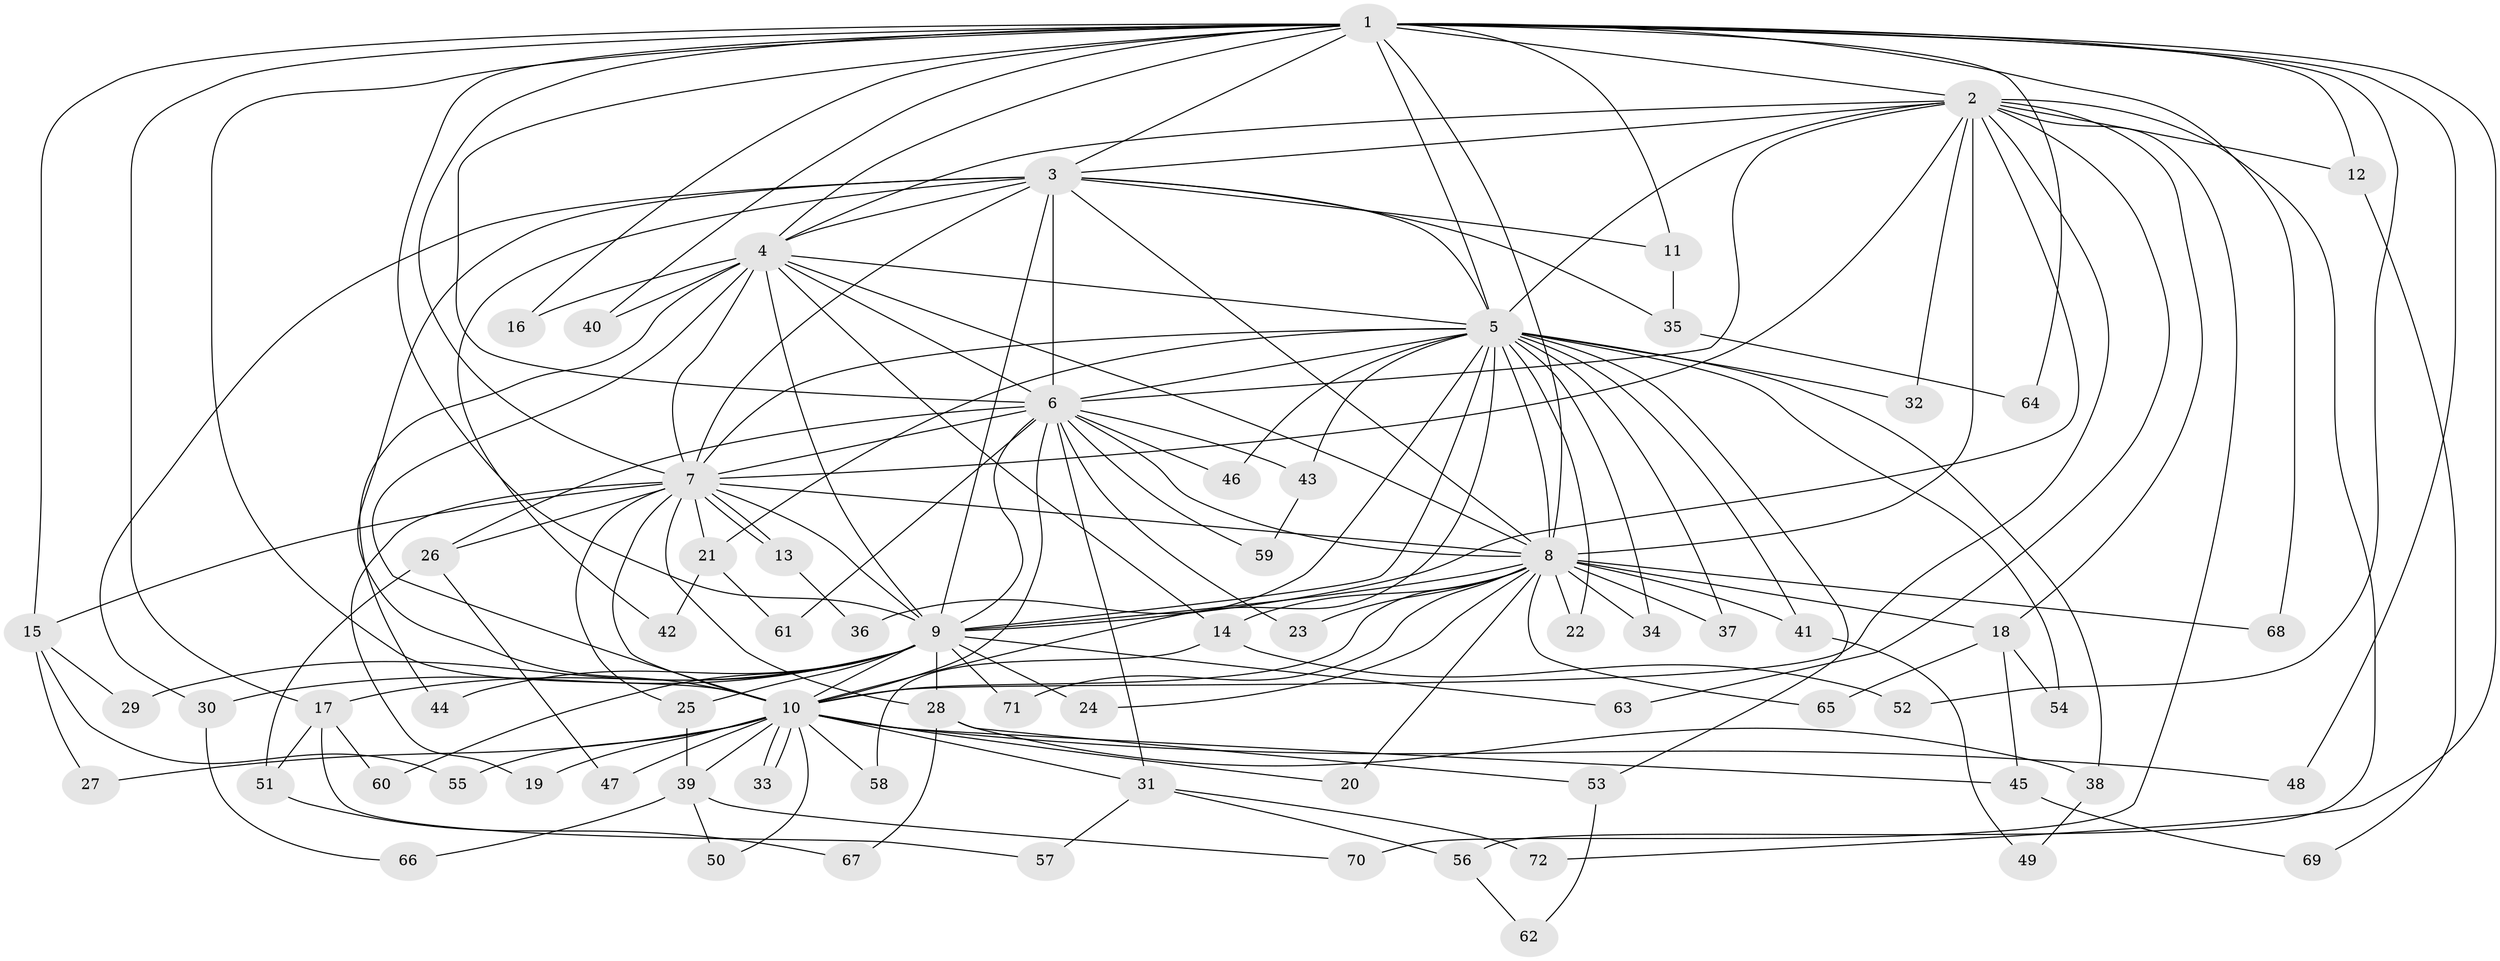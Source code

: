 // coarse degree distribution, {10: 0.023255813953488372, 15: 0.023255813953488372, 20: 0.046511627906976744, 2: 0.5581395348837209, 1: 0.09302325581395349, 4: 0.06976744186046512, 17: 0.023255813953488372, 3: 0.13953488372093023, 6: 0.023255813953488372}
// Generated by graph-tools (version 1.1) at 2025/47/03/04/25 21:47:26]
// undirected, 72 vertices, 169 edges
graph export_dot {
graph [start="1"]
  node [color=gray90,style=filled];
  1;
  2;
  3;
  4;
  5;
  6;
  7;
  8;
  9;
  10;
  11;
  12;
  13;
  14;
  15;
  16;
  17;
  18;
  19;
  20;
  21;
  22;
  23;
  24;
  25;
  26;
  27;
  28;
  29;
  30;
  31;
  32;
  33;
  34;
  35;
  36;
  37;
  38;
  39;
  40;
  41;
  42;
  43;
  44;
  45;
  46;
  47;
  48;
  49;
  50;
  51;
  52;
  53;
  54;
  55;
  56;
  57;
  58;
  59;
  60;
  61;
  62;
  63;
  64;
  65;
  66;
  67;
  68;
  69;
  70;
  71;
  72;
  1 -- 2;
  1 -- 3;
  1 -- 4;
  1 -- 5;
  1 -- 6;
  1 -- 7;
  1 -- 8;
  1 -- 9;
  1 -- 10;
  1 -- 11;
  1 -- 12;
  1 -- 15;
  1 -- 16;
  1 -- 17;
  1 -- 40;
  1 -- 48;
  1 -- 52;
  1 -- 64;
  1 -- 68;
  1 -- 72;
  2 -- 3;
  2 -- 4;
  2 -- 5;
  2 -- 6;
  2 -- 7;
  2 -- 8;
  2 -- 9;
  2 -- 10;
  2 -- 12;
  2 -- 18;
  2 -- 32;
  2 -- 56;
  2 -- 63;
  2 -- 70;
  3 -- 4;
  3 -- 5;
  3 -- 6;
  3 -- 7;
  3 -- 8;
  3 -- 9;
  3 -- 10;
  3 -- 11;
  3 -- 30;
  3 -- 35;
  3 -- 42;
  4 -- 5;
  4 -- 6;
  4 -- 7;
  4 -- 8;
  4 -- 9;
  4 -- 10;
  4 -- 14;
  4 -- 16;
  4 -- 40;
  4 -- 44;
  5 -- 6;
  5 -- 7;
  5 -- 8;
  5 -- 9;
  5 -- 10;
  5 -- 21;
  5 -- 22;
  5 -- 32;
  5 -- 34;
  5 -- 36;
  5 -- 37;
  5 -- 38;
  5 -- 41;
  5 -- 43;
  5 -- 46;
  5 -- 53;
  5 -- 54;
  6 -- 7;
  6 -- 8;
  6 -- 9;
  6 -- 10;
  6 -- 23;
  6 -- 26;
  6 -- 31;
  6 -- 43;
  6 -- 46;
  6 -- 59;
  6 -- 61;
  7 -- 8;
  7 -- 9;
  7 -- 10;
  7 -- 13;
  7 -- 13;
  7 -- 15;
  7 -- 19;
  7 -- 21;
  7 -- 25;
  7 -- 26;
  7 -- 28;
  8 -- 9;
  8 -- 10;
  8 -- 14;
  8 -- 18;
  8 -- 20;
  8 -- 22;
  8 -- 23;
  8 -- 24;
  8 -- 34;
  8 -- 37;
  8 -- 41;
  8 -- 65;
  8 -- 68;
  8 -- 71;
  9 -- 10;
  9 -- 17;
  9 -- 24;
  9 -- 25;
  9 -- 28;
  9 -- 29;
  9 -- 30;
  9 -- 44;
  9 -- 60;
  9 -- 63;
  9 -- 71;
  10 -- 19;
  10 -- 20;
  10 -- 27;
  10 -- 31;
  10 -- 33;
  10 -- 33;
  10 -- 39;
  10 -- 45;
  10 -- 47;
  10 -- 48;
  10 -- 50;
  10 -- 55;
  10 -- 58;
  11 -- 35;
  12 -- 69;
  13 -- 36;
  14 -- 52;
  14 -- 58;
  15 -- 27;
  15 -- 29;
  15 -- 55;
  17 -- 51;
  17 -- 57;
  17 -- 60;
  18 -- 45;
  18 -- 54;
  18 -- 65;
  21 -- 42;
  21 -- 61;
  25 -- 39;
  26 -- 47;
  26 -- 51;
  28 -- 38;
  28 -- 53;
  28 -- 67;
  30 -- 66;
  31 -- 56;
  31 -- 57;
  31 -- 72;
  35 -- 64;
  38 -- 49;
  39 -- 50;
  39 -- 66;
  39 -- 70;
  41 -- 49;
  43 -- 59;
  45 -- 69;
  51 -- 67;
  53 -- 62;
  56 -- 62;
}
